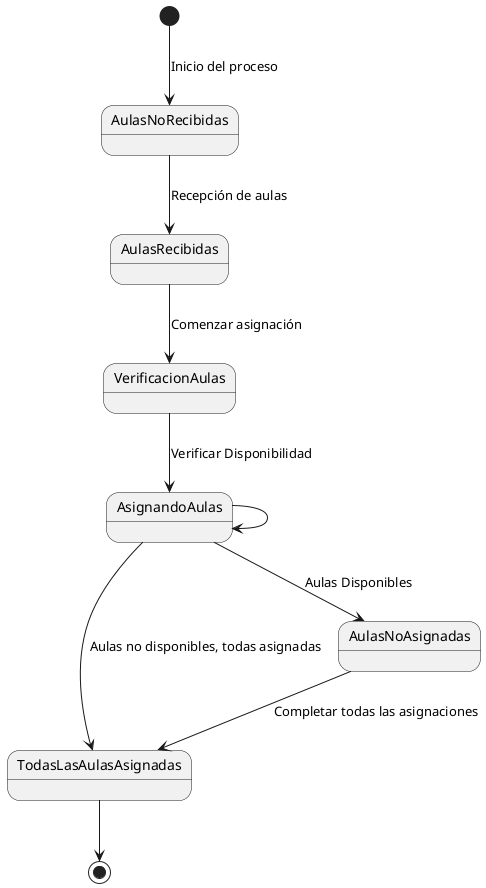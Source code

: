 @startuml
[*] --> AulasNoRecibidas: Inicio del proceso
AulasNoRecibidas --> AulasRecibidas: Recepción de aulas
AulasRecibidas --> VerificacionAulas: Comenzar asignación
VerificacionAulas -->AsignandoAulas  : Verificar Disponibilidad
AsignandoAulas --> AsignandoAulas 
AsignandoAulas --> TodasLasAulasAsignadas: Aulas no disponibles, todas asignadas
AsignandoAulas --> AulasNoAsignadas: Aulas Disponibles
AulasNoAsignadas--> TodasLasAulasAsignadas: Completar todas las asignaciones
TodasLasAulasAsignadas --> [*]
@enduml
